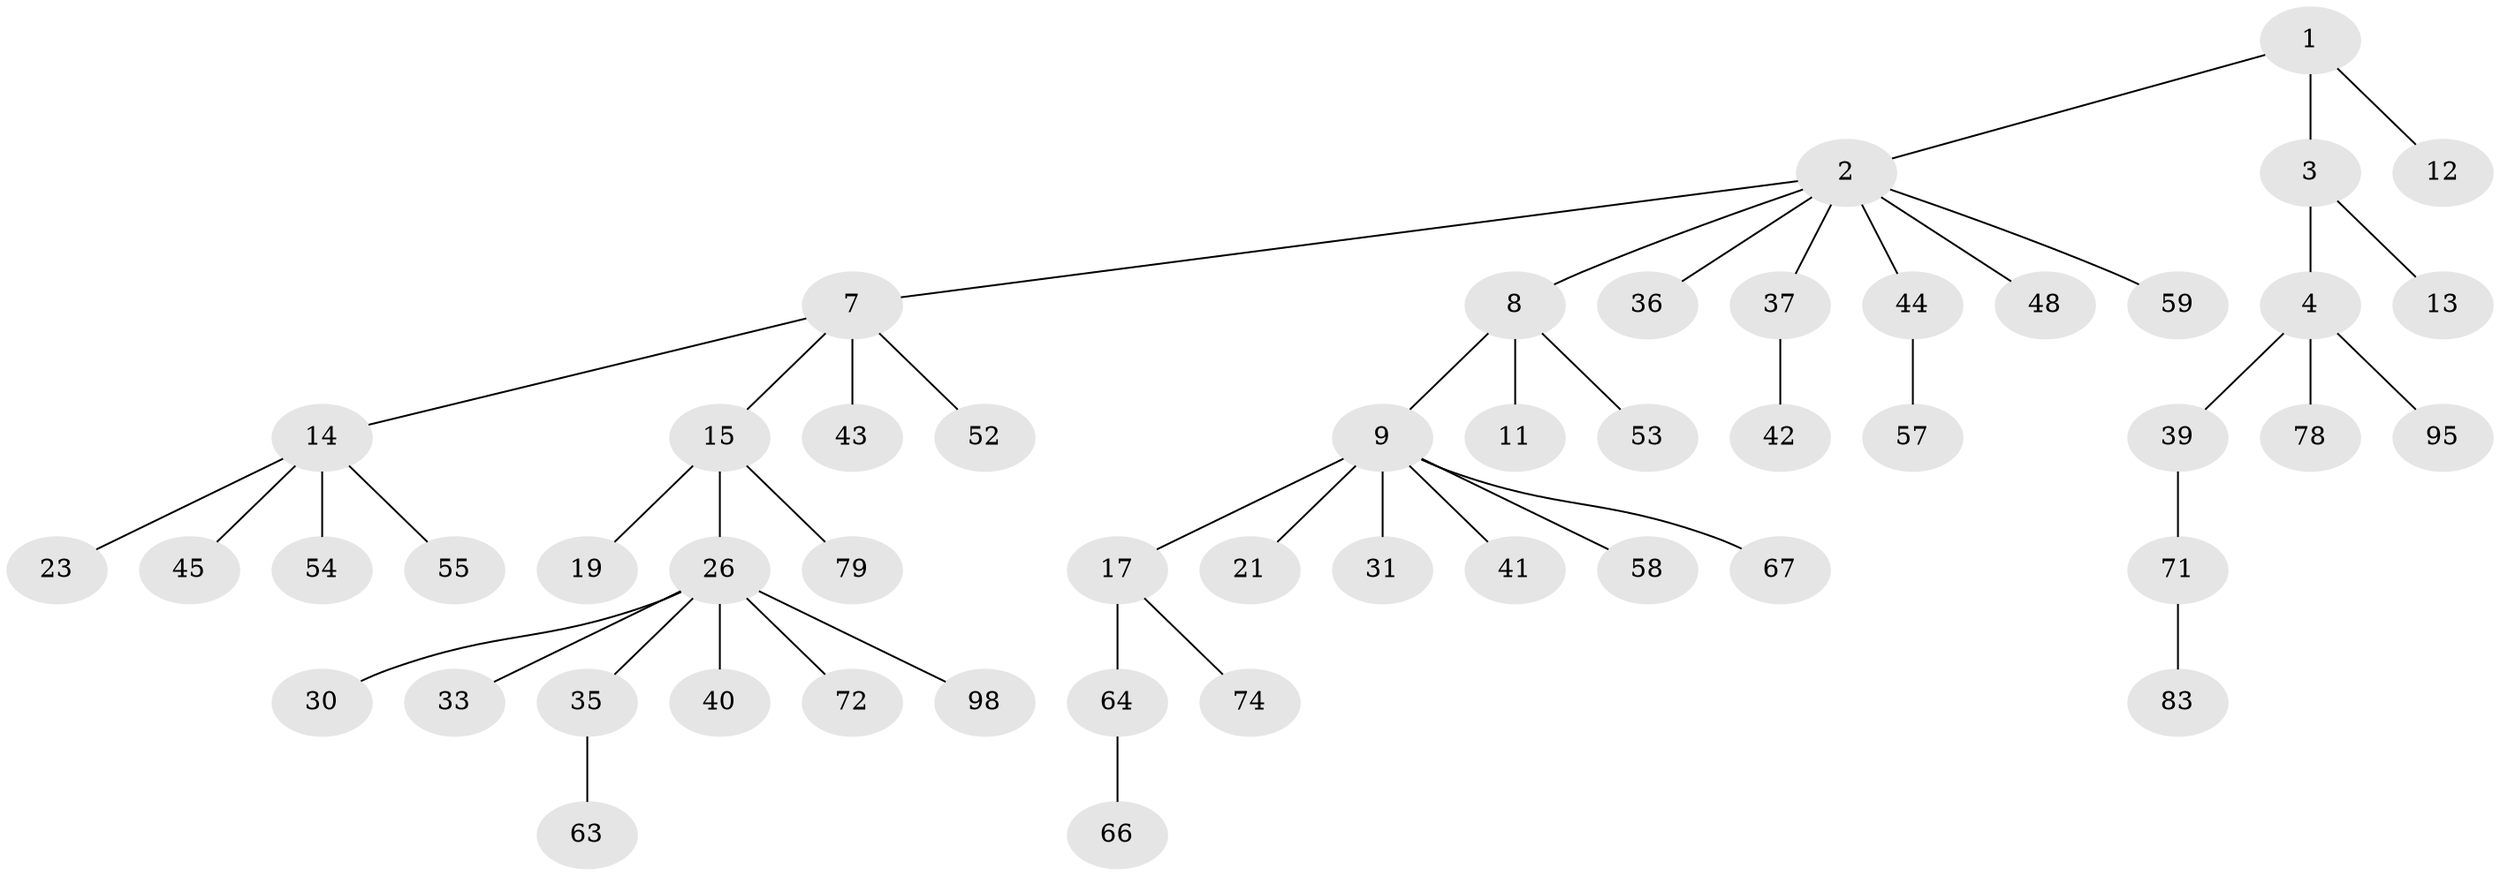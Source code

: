 // original degree distribution, {3: 0.11, 8: 0.01, 5: 0.05, 2: 0.3, 4: 0.03, 1: 0.48, 6: 0.02}
// Generated by graph-tools (version 1.1) at 2025/15/03/09/25 04:15:32]
// undirected, 50 vertices, 49 edges
graph export_dot {
graph [start="1"]
  node [color=gray90,style=filled];
  1;
  2 [super="+6+5+60"];
  3 [super="+51+68"];
  4 [super="+28"];
  7 [super="+29+10"];
  8 [super="+18+61"];
  9 [super="+80+73+20+16"];
  11 [super="+97+82"];
  12;
  13 [super="+34"];
  14 [super="+22+99"];
  15 [super="+24"];
  17;
  19;
  21 [super="+32"];
  23 [super="+87"];
  26 [super="+27+47"];
  30 [super="+86"];
  31;
  33;
  35 [super="+56"];
  36 [super="+91"];
  37;
  39;
  40;
  41;
  42;
  43;
  44 [super="+96"];
  45 [super="+69"];
  48 [super="+90"];
  52;
  53 [super="+62"];
  54;
  55 [super="+81"];
  57;
  58;
  59 [super="+94"];
  63;
  64;
  66 [super="+92"];
  67 [super="+85+89"];
  71;
  72;
  74;
  78;
  79;
  83;
  95;
  98 [super="+100"];
  1 -- 2;
  1 -- 3;
  1 -- 12;
  2 -- 7;
  2 -- 8;
  2 -- 44;
  2 -- 48;
  2 -- 59;
  2 -- 36;
  2 -- 37;
  3 -- 4;
  3 -- 13;
  4 -- 39;
  4 -- 78;
  4 -- 95;
  7 -- 15;
  7 -- 52;
  7 -- 43;
  7 -- 14;
  8 -- 9;
  8 -- 11;
  8 -- 53;
  9 -- 31;
  9 -- 41;
  9 -- 17;
  9 -- 67;
  9 -- 21;
  9 -- 58;
  14 -- 23;
  14 -- 54;
  14 -- 55;
  14 -- 45;
  15 -- 19;
  15 -- 26;
  15 -- 79;
  17 -- 64;
  17 -- 74;
  26 -- 33;
  26 -- 98;
  26 -- 35;
  26 -- 40;
  26 -- 72;
  26 -- 30;
  35 -- 63;
  37 -- 42;
  39 -- 71;
  44 -- 57;
  64 -- 66;
  71 -- 83;
}
